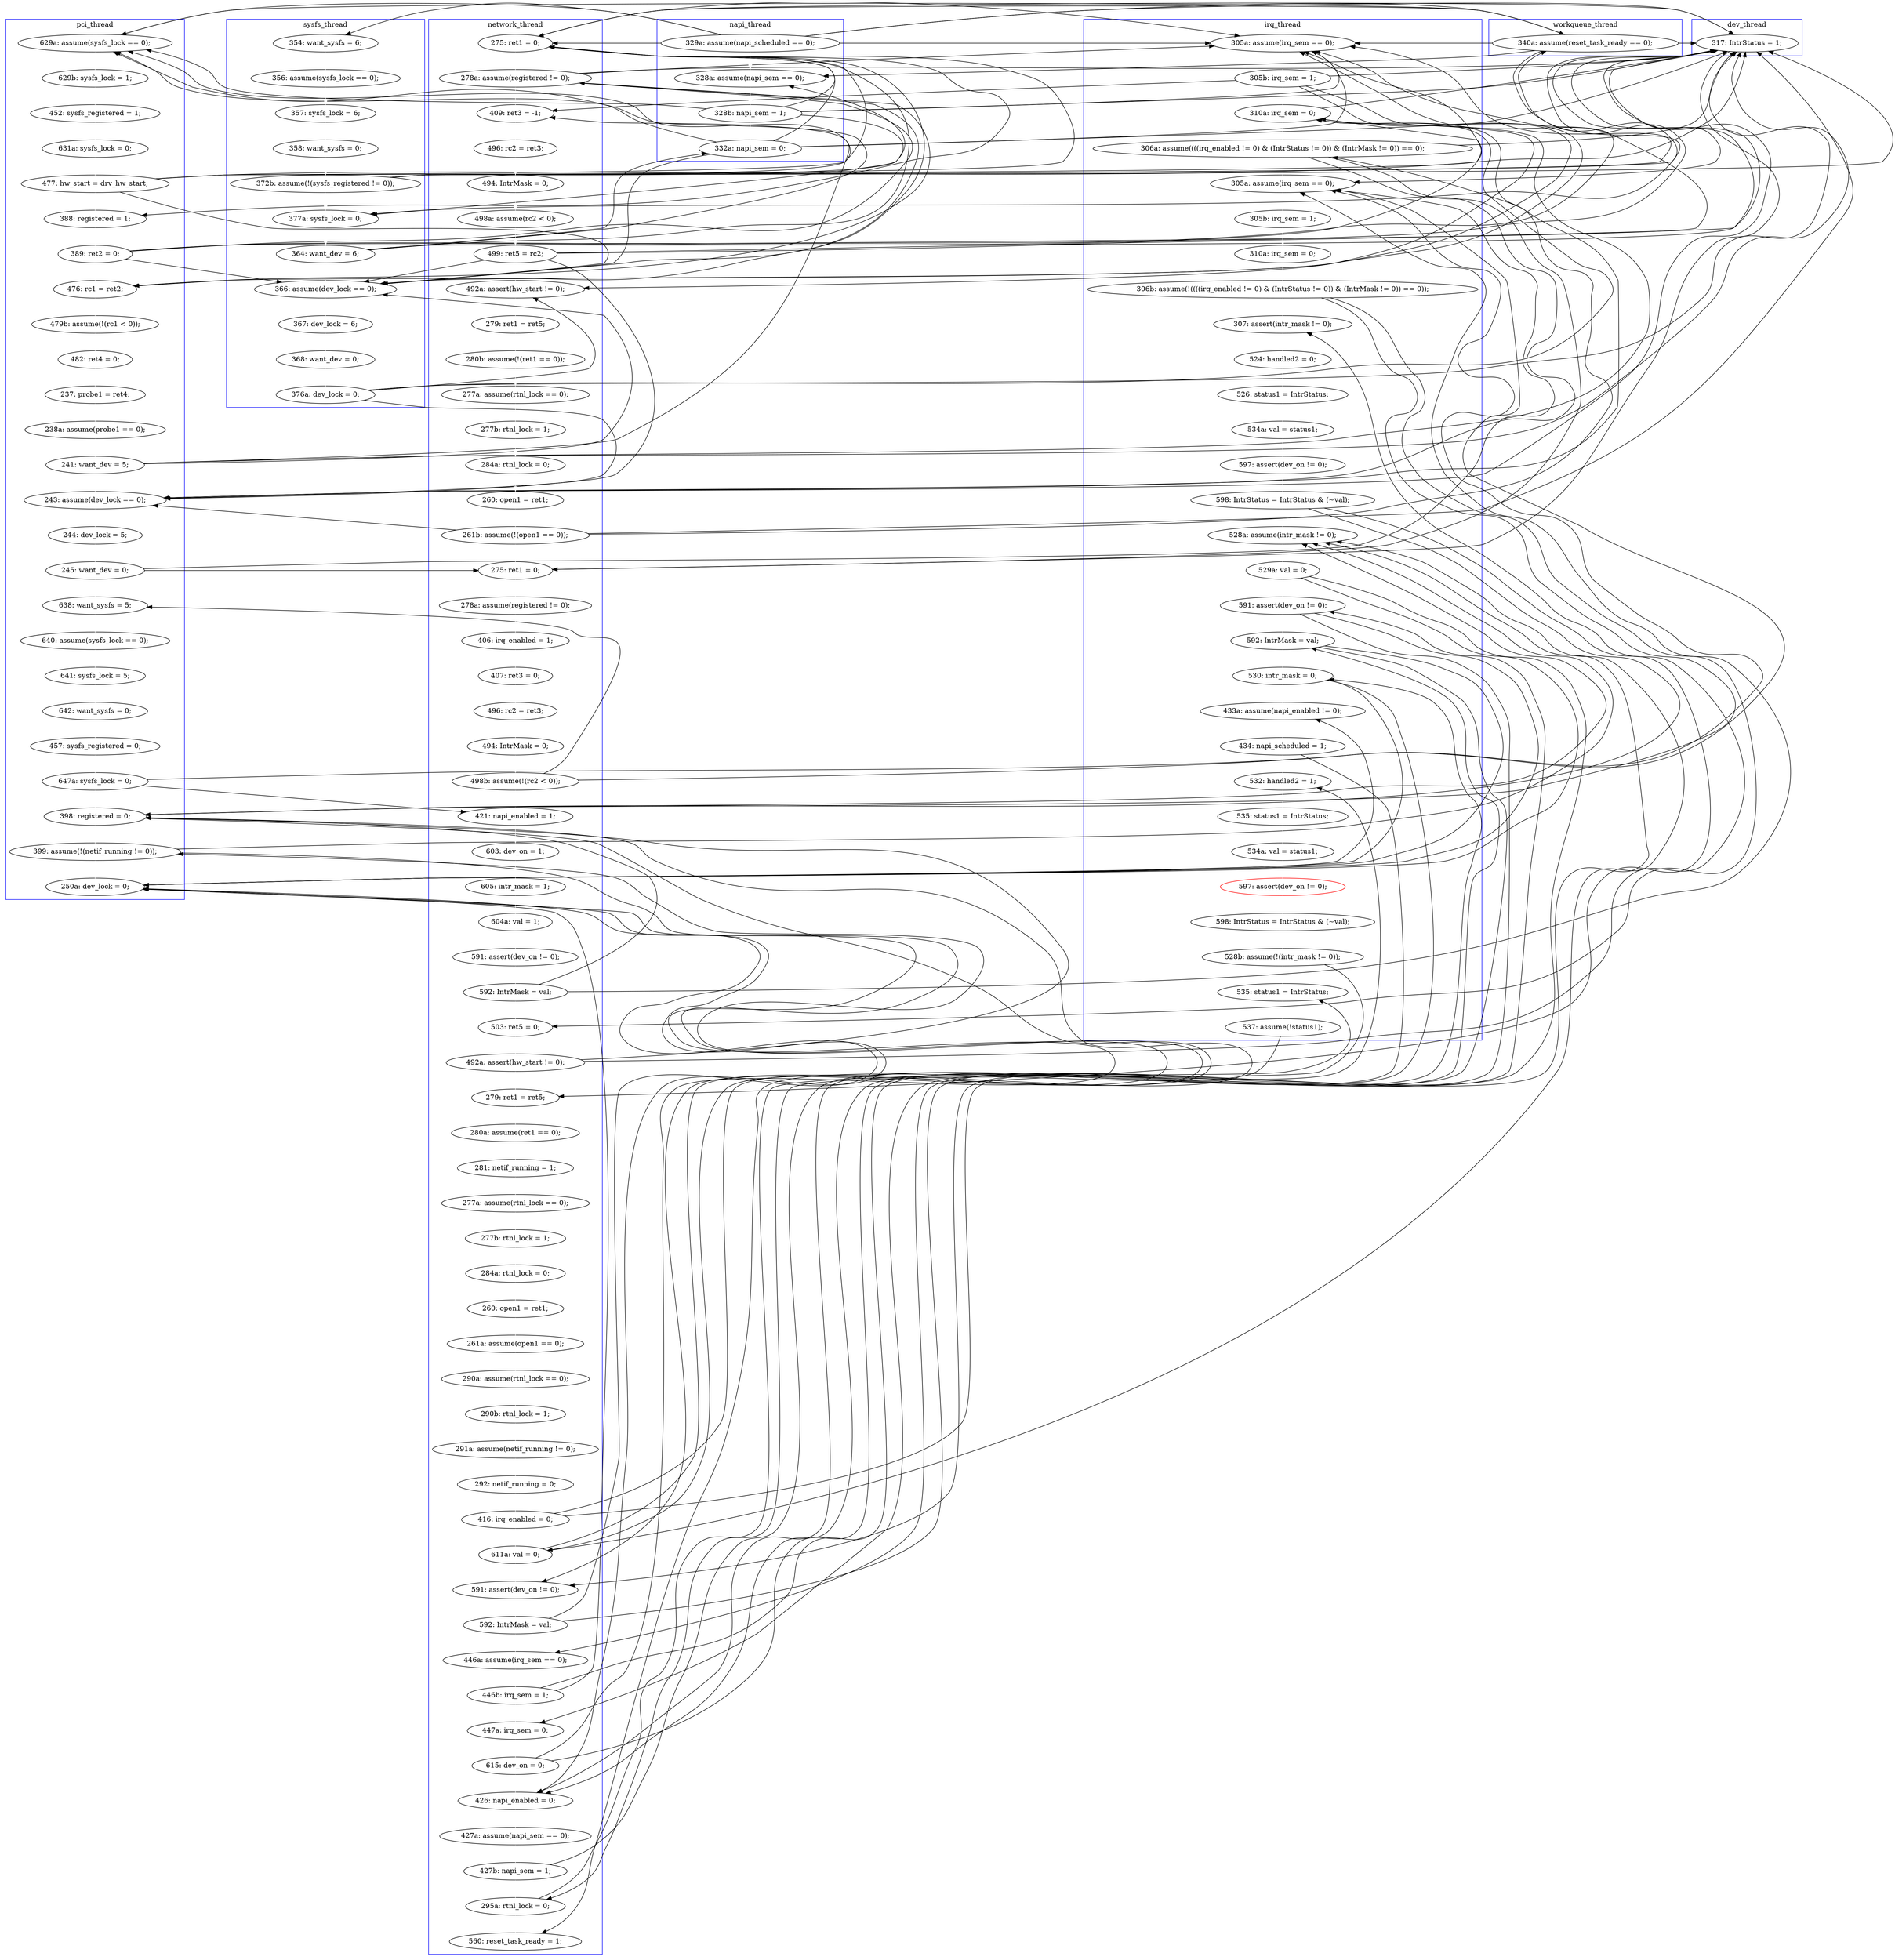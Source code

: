 digraph Counterexample {
	286 -> 288 [color = white, style = solid]
	294 -> 295 [color = black, style = solid, constraint = false]
	191 -> 241 [color = black, style = solid, constraint = false]
	79 -> 111 [color = black, style = solid, constraint = false]
	167 -> 168 [color = white, style = solid]
	164 -> 165 [color = black, style = solid, constraint = false]
	79 -> 81 [color = black, style = solid, constraint = false]
	112 -> 113 [color = white, style = solid]
	258 -> 259 [color = white, style = solid]
	109 -> 111 [color = black, style = solid, constraint = false]
	294 -> 299 [color = white, style = solid]
	91 -> 94 [color = white, style = solid]
	250 -> 255 [color = white, style = solid]
	53 -> 59 [color = black, style = solid, constraint = false]
	79 -> 83 [color = white, style = solid]
	134 -> 137 [color = black, style = solid, constraint = false]
	76 -> 111 [color = black, style = solid, constraint = false]
	114 -> 137 [color = black, style = solid, constraint = false]
	177 -> 180 [color = white, style = solid]
	244 -> 249 [color = black, style = solid, constraint = false]
	241 -> 249 [color = black, style = solid, constraint = false]
	213 -> 241 [color = black, style = solid, constraint = false]
	57 -> 134 [color = black, style = solid, constraint = false]
	80 -> 134 [color = black, style = solid, constraint = false]
	26 -> 134 [color = black, style = solid, constraint = false]
	114 -> 119 [color = black, style = solid, constraint = false]
	81 -> 82 [color = white, style = solid]
	53 -> 76 [color = black, style = solid, constraint = false]
	225 -> 228 [color = white, style = solid]
	109 -> 116 [color = black, style = solid, constraint = false]
	132 -> 192 [color = white, style = solid]
	134 -> 146 [color = black, style = solid, constraint = false]
	52 -> 53 [color = white, style = solid]
	299 -> 301 [color = white, style = solid]
	190 -> 191 [color = white, style = solid]
	26 -> 59 [color = black, style = solid, constraint = false]
	44 -> 81 [color = black, style = solid, constraint = false]
	237 -> 243 [color = white, style = solid]
	241 -> 243 [color = black, style = solid, constraint = false]
	259 -> 261 [color = white, style = solid]
	94 -> 95 [color = white, style = solid]
	253 -> 269 [color = black, style = solid, constraint = false]
	95 -> 111 [color = black, style = solid, constraint = false]
	116 -> 119 [color = black, style = solid, constraint = false]
	253 -> 255 [color = black, style = solid, constraint = false]
	53 -> 134 [color = black, style = solid, constraint = false]
	212 -> 213 [color = white, style = solid]
	139 -> 192 [color = black, style = solid, constraint = false]
	284 -> 286 [color = white, style = solid]
	255 -> 269 [color = black, style = solid, constraint = false]
	57 -> 76 [color = black, style = solid, constraint = false]
	277 -> 278 [color = white, style = solid]
	208 -> 210 [color = white, style = solid]
	255 -> 258 [color = black, style = solid, constraint = false]
	109 -> 134 [color = black, style = solid, constraint = false]
	243 -> 252 [color = white, style = solid]
	283 -> 284 [color = white, style = solid]
	197 -> 202 [color = white, style = solid]
	26 -> 76 [color = black, style = solid, constraint = false]
	70 -> 111 [color = black, style = solid, constraint = false]
	82 -> 116 [color = white, style = solid]
	108 -> 109 [color = white, style = solid]
	260 -> 269 [color = black, style = solid, constraint = false]
	165 -> 166 [color = white, style = solid]
	66 -> 68 [color = white, style = solid]
	132 -> 146 [color = black, style = solid, constraint = false]
	130 -> 134 [color = black, style = solid, constraint = false]
	79 -> 134 [color = black, style = solid, constraint = false]
	132 -> 137 [color = black, style = solid, constraint = false]
	219 -> 220 [color = white, style = solid]
	139 -> 165 [color = white, style = solid]
	197 -> 241 [color = black, style = solid, constraint = false]
	78 -> 79 [color = white, style = solid]
	195 -> 197 [color = white, style = solid]
	180 -> 241 [color = white, style = solid]
	38 -> 50 [color = black, style = solid, constraint = false]
	95 -> 137 [color = white, style = solid]
	26 -> 33 [color = black, style = solid, constraint = false]
	76 -> 81 [color = black, style = solid, constraint = false]
	51 -> 57 [color = white, style = solid]
	201 -> 241 [color = black, style = solid, constraint = false]
	180 -> 181 [color = black, style = solid, constraint = false]
	44 -> 59 [color = black, style = solid, constraint = false]
	80 -> 83 [color = black, style = solid, constraint = false]
	103 -> 104 [color = white, style = solid]
	192 -> 193 [color = white, style = solid]
	193 -> 195 [color = white, style = solid]
	79 -> 80 [color = black, style = solid, constraint = false]
	279 -> 295 [color = white, style = solid]
	199 -> 201 [color = white, style = solid]
	82 -> 111 [color = black, style = solid, constraint = false]
	38 -> 44 [color = black, style = solid, constraint = false]
	295 -> 299 [color = black, style = solid, constraint = false]
	86 -> 87 [color = white, style = solid]
	106 -> 108 [color = white, style = solid]
	51 -> 76 [color = black, style = solid, constraint = false]
	51 -> 81 [color = black, style = solid, constraint = false]
	158 -> 159 [color = white, style = solid]
	137 -> 138 [color = white, style = solid]
	295 -> 302 [color = white, style = solid]
	26 -> 44 [color = black, style = solid, constraint = false]
	269 -> 277 [color = black, style = solid, constraint = false]
	164 -> 181 [color = white, style = solid]
	116 -> 132 [color = white, style = solid]
	218 -> 219 [color = white, style = solid]
	104 -> 106 [color = white, style = solid]
	250 -> 269 [color = black, style = solid, constraint = false]
	275 -> 276 [color = white, style = solid]
	185 -> 186 [color = white, style = solid]
	168 -> 177 [color = white, style = solid]
	116 -> 137 [color = black, style = solid, constraint = false]
	191 -> 199 [color = white, style = solid]
	57 -> 81 [color = black, style = solid, constraint = false]
	119 -> 120 [color = white, style = solid]
	260 -> 266 [color = white, style = solid]
	124 -> 125 [color = white, style = solid]
	276 -> 277 [color = black, style = solid, constraint = false]
	33 -> 34 [color = white, style = solid]
	243 -> 244 [color = black, style = solid, constraint = false]
	259 -> 260 [color = black, style = solid, constraint = false]
	139 -> 146 [color = black, style = solid, constraint = false]
	44 -> 76 [color = black, style = solid, constraint = false]
	38 -> 76 [color = black, style = solid, constraint = false]
	82 -> 103 [color = black, style = solid, constraint = false]
	127 -> 130 [color = white, style = solid]
	148 -> 158 [color = white, style = solid]
	51 -> 59 [color = black, style = solid, constraint = false]
	53 -> 81 [color = black, style = solid, constraint = false]
	202 -> 207 [color = white, style = solid]
	266 -> 269 [color = black, style = solid, constraint = false]
	266 -> 277 [color = black, style = solid, constraint = false]
	228 -> 229 [color = white, style = solid]
	243 -> 249 [color = black, style = solid, constraint = false]
	68 -> 70 [color = white, style = solid]
	35 -> 36 [color = white, style = solid]
	252 -> 253 [color = white, style = solid]
	279 -> 283 [color = black, style = solid, constraint = false]
	53 -> 57 [color = black, style = solid, constraint = false]
	210 -> 212 [color = white, style = solid]
	250 -> 252 [color = black, style = solid, constraint = false]
	146 -> 148 [color = white, style = solid]
	38 -> 134 [color = black, style = solid, constraint = false]
	51 -> 52 [color = black, style = solid, constraint = false]
	263 -> 269 [color = black, style = solid, constraint = false]
	220 -> 221 [color = white, style = solid]
	59 -> 60 [color = white, style = solid]
	113 -> 114 [color = white, style = solid]
	222 -> 225 [color = white, style = solid]
	276 -> 283 [color = white, style = solid]
	70 -> 134 [color = black, style = solid, constraint = false]
	197 -> 199 [color = black, style = solid, constraint = false]
	241 -> 244 [color = white, style = solid]
	244 -> 252 [color = black, style = solid, constraint = false]
	181 -> 185 [color = white, style = solid]
	164 -> 192 [color = black, style = solid, constraint = false]
	231 -> 232 [color = white, style = solid]
	255 -> 260 [color = white, style = solid]
	217 -> 218 [color = white, style = solid]
	288 -> 289 [color = white, style = solid]
	80 -> 111 [color = black, style = solid, constraint = false]
	130 -> 137 [color = black, style = solid, constraint = false]
	237 -> 249 [color = black, style = solid, constraint = false]
	38 -> 81 [color = black, style = solid, constraint = false]
	76 -> 78 [color = black, style = solid, constraint = false]
	186 -> 187 [color = white, style = solid]
	34 -> 35 [color = white, style = solid]
	130 -> 146 [color = white, style = solid]
	259 -> 269 [color = black, style = solid, constraint = false]
	249 -> 250 [color = white, style = solid]
	207 -> 208 [color = white, style = solid]
	87 -> 91 [color = white, style = solid]
	301 -> 302 [color = black, style = solid, constraint = false]
	26 -> 81 [color = black, style = solid, constraint = false]
	263 -> 277 [color = white, style = solid]
	201 -> 214 [color = white, style = solid]
	70 -> 76 [color = black, style = solid, constraint = false]
	237 -> 241 [color = black, style = solid, constraint = false]
	201 -> 202 [color = black, style = solid, constraint = false]
	51 -> 134 [color = black, style = solid, constraint = false]
	125 -> 126 [color = white, style = solid]
	82 -> 83 [color = black, style = solid, constraint = false]
	76 -> 80 [color = white, style = solid]
	38 -> 52 [color = white, style = solid]
	123 -> 124 [color = white, style = solid]
	70 -> 81 [color = black, style = solid, constraint = false]
	214 -> 217 [color = white, style = solid]
	213 -> 214 [color = black, style = solid, constraint = false]
	80 -> 81 [color = black, style = solid, constraint = false]
	26 -> 50 [color = white, style = solid]
	44 -> 52 [color = black, style = solid, constraint = false]
	44 -> 134 [color = black, style = solid, constraint = false]
	116 -> 134 [color = black, style = solid, constraint = false]
	76 -> 134 [color = black, style = solid, constraint = false]
	111 -> 112 [color = white, style = solid]
	95 -> 116 [color = black, style = solid, constraint = false]
	244 -> 269 [color = white, style = solid]
	159 -> 160 [color = white, style = solid]
	278 -> 279 [color = white, style = solid]
	50 -> 51 [color = white, style = solid]
	114 -> 116 [color = black, style = solid, constraint = false]
	160 -> 162 [color = white, style = solid]
	130 -> 132 [color = black, style = solid, constraint = false]
	138 -> 139 [color = white, style = solid]
	120 -> 123 [color = white, style = solid]
	53 -> 111 [color = white, style = solid]
	289 -> 294 [color = white, style = solid]
	60 -> 66 [color = white, style = solid]
	114 -> 134 [color = black, style = solid, constraint = false]
	82 -> 134 [color = black, style = solid, constraint = false]
	187 -> 190 [color = white, style = solid]
	229 -> 231 [color = white, style = solid]
	266 -> 275 [color = white, style = solid]
	263 -> 266 [color = black, style = solid, constraint = false]
	132 -> 134 [color = black, style = solid, constraint = false]
	166 -> 167 [color = white, style = solid]
	38 -> 59 [color = black, style = solid, constraint = false]
	83 -> 86 [color = white, style = solid]
	213 -> 249 [color = white, style = solid]
	95 -> 134 [color = black, style = solid, constraint = false]
	126 -> 127 [color = white, style = solid]
	134 -> 192 [color = black, style = solid, constraint = false]
	80 -> 103 [color = white, style = solid]
	109 -> 137 [color = black, style = solid, constraint = false]
	95 -> 103 [color = black, style = solid, constraint = false]
	261 -> 263 [color = white, style = solid]
	57 -> 111 [color = black, style = solid, constraint = false]
	109 -> 119 [color = white, style = solid]
	162 -> 164 [color = white, style = solid]
	253 -> 258 [color = white, style = solid]
	57 -> 59 [color = black, style = solid, constraint = false]
	232 -> 237 [color = white, style = solid]
	44 -> 50 [color = black, style = solid, constraint = false]
	269 -> 275 [color = black, style = solid, constraint = false]
	70 -> 78 [color = white, style = solid]
	221 -> 222 [color = white, style = solid]
	191 -> 192 [color = black, style = solid, constraint = false]
	36 -> 38 [color = white, style = solid]
	260 -> 261 [color = black, style = solid, constraint = false]
	180 -> 192 [color = black, style = solid, constraint = false]
	subgraph cluster7 {
		label = dev_thread
		color = blue
		134  [label = "317: IntrStatus = 1;"]
	}
	subgraph cluster3 {
		label = irq_thread
		color = blue
		249  [label = "528a: assume(intr_mask != 0);"]
		207  [label = "524: handled2 = 0;"]
		284  [label = "535: status1 = IntrStatus;"]
		82  [label = "305b: irq_sem = 1;"]
		193  [label = "305b: irq_sem = 1;"]
		213  [label = "598: IntrStatus = IntrStatus & (~val);"]
		192  [label = "305a: assume(irq_sem == 0);"]
		301  [label = "537: assume(!status1);"]
		195  [label = "310a: irq_sem = 0;"]
		294  [label = "528b: assume(!(intr_mask != 0));"]
		288  [label = "597: assert(dev_on != 0);", color = red]
		210  [label = "534a: val = status1;"]
		202  [label = "307: assert(intr_mask != 0);"]
		81  [label = "305a: assume(irq_sem == 0);"]
		276  [label = "434: napi_scheduled = 1;"]
		289  [label = "598: IntrStatus = IntrStatus & (~val);"]
		275  [label = "433a: assume(napi_enabled != 0);"]
		250  [label = "529a: val = 0;"]
		299  [label = "535: status1 = IntrStatus;"]
		283  [label = "532: handled2 = 1;"]
		197  [label = "306b: assume(!((((irq_enabled != 0) & (IntrStatus != 0)) & (IntrMask != 0)) == 0));"]
		116  [label = "310a: irq_sem = 0;"]
		255  [label = "591: assert(dev_on != 0);"]
		132  [label = "306a: assume((((irq_enabled != 0) & (IntrStatus != 0)) & (IntrMask != 0)) == 0);"]
		212  [label = "597: assert(dev_on != 0);"]
		286  [label = "534a: val = status1;"]
		260  [label = "592: IntrMask = val;"]
		208  [label = "526: status1 = IntrStatus;"]
		266  [label = "530: intr_mask = 0;"]
	}
	subgraph cluster2 {
		label = network_thread
		color = blue
		261  [label = "447a: irq_sem = 0;"]
		181  [label = "421: napi_enabled = 1;"]
		124  [label = "277a: assume(rtnl_lock == 0);"]
		126  [label = "284a: rtnl_lock = 0;"]
		186  [label = "605: intr_mask = 1;"]
		259  [label = "446b: irq_sem = 1;"]
		295  [label = "295a: rtnl_lock = 0;"]
		237  [label = "416: irq_enabled = 0;"]
		253  [label = "592: IntrMask = val;"]
		158  [label = "406: irq_enabled = 1;"]
		106  [label = "494: IntrMask = 0;"]
		232  [label = "292: netif_running = 0;"]
		252  [label = "591: assert(dev_on != 0);"]
		104  [label = "496: rc2 = ret3;"]
		108  [label = "498a: assume(rc2 < 0);"]
		279  [label = "427b: napi_sem = 1;"]
		190  [label = "591: assert(dev_on != 0);"]
		103  [label = "409: ret3 = -1;"]
		80  [label = "278a: assume(registered != 0);"]
		277  [label = "426: napi_enabled = 0;"]
		225  [label = "261a: assume(open1 == 0);"]
		218  [label = "281: netif_running = 1;"]
		228  [label = "290a: assume(rtnl_lock == 0);"]
		185  [label = "603: dev_on = 1;"]
		123  [label = "280b: assume(!(ret1 == 0));"]
		119  [label = "492a: assert(hw_start != 0);"]
		187  [label = "604a: val = 1;"]
		263  [label = "615: dev_on = 0;"]
		221  [label = "284a: rtnl_lock = 0;"]
		76  [label = "275: ret1 = 0;"]
		162  [label = "494: IntrMask = 0;"]
		160  [label = "496: rc2 = ret3;"]
		146  [label = "275: ret1 = 0;"]
		120  [label = "279: ret1 = ret5;"]
		229  [label = "290b: rtnl_lock = 1;"]
		125  [label = "277b: rtnl_lock = 1;"]
		130  [label = "261b: assume(!(open1 == 0));"]
		231  [label = "291a: assume(netif_running != 0);"]
		222  [label = "260: open1 = ret1;"]
		220  [label = "277b: rtnl_lock = 1;"]
		302  [label = "560: reset_task_ready = 1;"]
		109  [label = "499: ret5 = rc2;"]
		217  [label = "280a: assume(ret1 == 0);"]
		201  [label = "492a: assert(hw_start != 0);"]
		159  [label = "407: ret3 = 0;"]
		278  [label = "427a: assume(napi_sem == 0);"]
		214  [label = "279: ret1 = ret5;"]
		191  [label = "592: IntrMask = val;"]
		127  [label = "260: open1 = ret1;"]
		199  [label = "503: ret5 = 0;"]
		219  [label = "277a: assume(rtnl_lock == 0);"]
		148  [label = "278a: assume(registered != 0);"]
		164  [label = "498b: assume(!(rc2 < 0));"]
		243  [label = "611a: val = 0;"]
		258  [label = "446a: assume(irq_sem == 0);"]
	}
	subgraph cluster5 {
		label = workqueue_thread
		color = blue
		44  [label = "340a: assume(reset_task_ready == 0);"]
	}
	subgraph cluster6 {
		label = sysfs_thread
		color = blue
		112  [label = "367: dev_lock = 6;"]
		35  [label = "357: sysfs_lock = 6;"]
		113  [label = "368: want_dev = 0;"]
		34  [label = "356: assume(sysfs_lock == 0);"]
		36  [label = "358: want_sysfs = 0;"]
		33  [label = "354: want_sysfs = 6;"]
		114  [label = "376a: dev_lock = 0;"]
		53  [label = "364: want_dev = 6;"]
		38  [label = "372b: assume(!(sysfs_registered != 0));"]
		52  [label = "377a: sysfs_lock = 0;"]
		111  [label = "366: assume(dev_lock == 0);"]
	}
	subgraph cluster4 {
		label = napi_thread
		color = blue
		51  [label = "328b: napi_sem = 1;"]
		57  [label = "332a: napi_sem = 0;"]
		50  [label = "328a: assume(napi_sem == 0);"]
		26  [label = "329a: assume(napi_scheduled == 0);"]
	}
	subgraph cluster1 {
		label = pci_thread
		color = blue
		244  [label = "399: assume(!(netif_running != 0));"]
		241  [label = "398: registered = 0;"]
		177  [label = "457: sysfs_registered = 0;"]
		166  [label = "640: assume(sysfs_lock == 0);"]
		180  [label = "647a: sysfs_lock = 0;"]
		167  [label = "641: sysfs_lock = 5;"]
		95  [label = "241: want_dev = 5;"]
		66  [label = "452: sysfs_registered = 1;"]
		138  [label = "244: dev_lock = 5;"]
		86  [label = "479b: assume(!(rc1 < 0));"]
		79  [label = "389: ret2 = 0;"]
		269  [label = "250a: dev_lock = 0;"]
		83  [label = "476: rc1 = ret2;"]
		137  [label = "243: assume(dev_lock == 0);"]
		60  [label = "629b: sysfs_lock = 1;"]
		139  [label = "245: want_dev = 0;"]
		68  [label = "631a: sysfs_lock = 0;"]
		87  [label = "482: ret4 = 0;"]
		70  [label = "477: hw_start = drv_hw_start;"]
		78  [label = "388: registered = 1;"]
		168  [label = "642: want_sysfs = 0;"]
		94  [label = "238a: assume(probe1 == 0);"]
		91  [label = "237: probe1 = ret4;"]
		59  [label = "629a: assume(sysfs_lock == 0);"]
		165  [label = "638: want_sysfs = 5;"]
	}
}